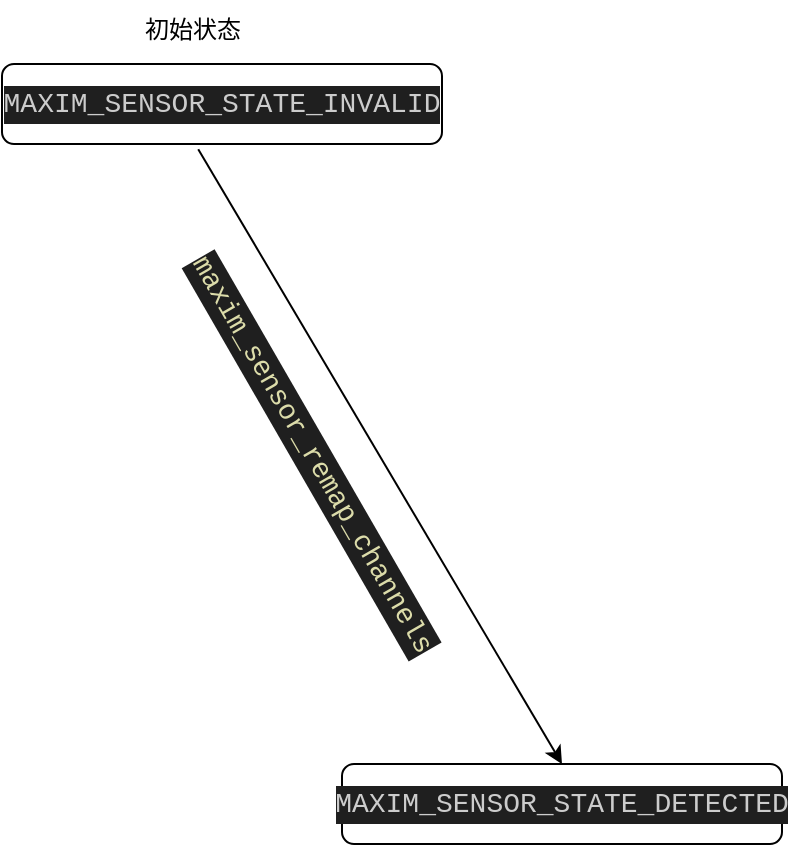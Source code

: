 <mxfile version="25.0.3">
  <diagram name="Page-1" id="efa7a0a1-bf9b-a30e-e6df-94a7791c09e9">
    <mxGraphModel dx="1007" dy="589" grid="1" gridSize="10" guides="1" tooltips="1" connect="1" arrows="1" fold="1" page="1" pageScale="1" pageWidth="826" pageHeight="1169" background="none" math="0" shadow="0">
      <root>
        <mxCell id="0" />
        <mxCell id="1" parent="0" />
        <mxCell id="GQR2J0xnX4DOqqiMYfNP-120" value="&lt;div style=&quot;color: rgb(204, 204, 204); background-color: rgb(31, 31, 31); font-family: Consolas, &amp;quot;Courier New&amp;quot;, monospace; font-size: 14px; line-height: 19px; white-space: pre;&quot;&gt;MAXIM_SENSOR_STATE_DETECTED&lt;/div&gt;" style="rounded=1;whiteSpace=wrap;html=1;" vertex="1" parent="1">
          <mxGeometry x="240" y="420" width="220" height="40" as="geometry" />
        </mxCell>
        <mxCell id="GQR2J0xnX4DOqqiMYfNP-121" value="&lt;div style=&quot;color: rgb(204, 204, 204); background-color: rgb(31, 31, 31); font-family: Consolas, &amp;quot;Courier New&amp;quot;, monospace; font-size: 14px; line-height: 19px; white-space: pre;&quot;&gt;MAXIM_SENSOR_STATE_INVALID&lt;/div&gt;" style="rounded=1;whiteSpace=wrap;html=1;" vertex="1" parent="1">
          <mxGeometry x="70" y="70" width="220" height="40" as="geometry" />
        </mxCell>
        <mxCell id="GQR2J0xnX4DOqqiMYfNP-122" value="初始状态" style="text;html=1;align=center;verticalAlign=middle;resizable=0;points=[];autosize=1;strokeColor=none;fillColor=none;" vertex="1" parent="1">
          <mxGeometry x="130" y="38" width="70" height="30" as="geometry" />
        </mxCell>
        <mxCell id="GQR2J0xnX4DOqqiMYfNP-124" value="" style="endArrow=classic;html=1;rounded=0;exitX=0.446;exitY=1.065;exitDx=0;exitDy=0;exitPerimeter=0;entryX=0.5;entryY=0;entryDx=0;entryDy=0;" edge="1" parent="1" source="GQR2J0xnX4DOqqiMYfNP-121" target="GQR2J0xnX4DOqqiMYfNP-120">
          <mxGeometry width="50" height="50" relative="1" as="geometry">
            <mxPoint x="180" y="200" as="sourcePoint" />
            <mxPoint x="230" y="150" as="targetPoint" />
          </mxGeometry>
        </mxCell>
        <mxCell id="GQR2J0xnX4DOqqiMYfNP-125" value="&lt;div style=&quot;color: rgb(204, 204, 204); background-color: rgb(31, 31, 31); font-family: Consolas, &amp;quot;Courier New&amp;quot;, monospace; font-size: 14px; line-height: 19px; white-space-collapse: preserve;&quot;&gt;&lt;span style=&quot;color: #dcdcaa;&quot;&gt;maxim_sensor_remap_channels&lt;/span&gt;&lt;/div&gt;" style="text;html=1;align=center;verticalAlign=middle;resizable=0;points=[];autosize=1;strokeColor=none;fillColor=none;rotation=60;" vertex="1" parent="1">
          <mxGeometry x="110" y="250" width="230" height="30" as="geometry" />
        </mxCell>
      </root>
    </mxGraphModel>
  </diagram>
</mxfile>
